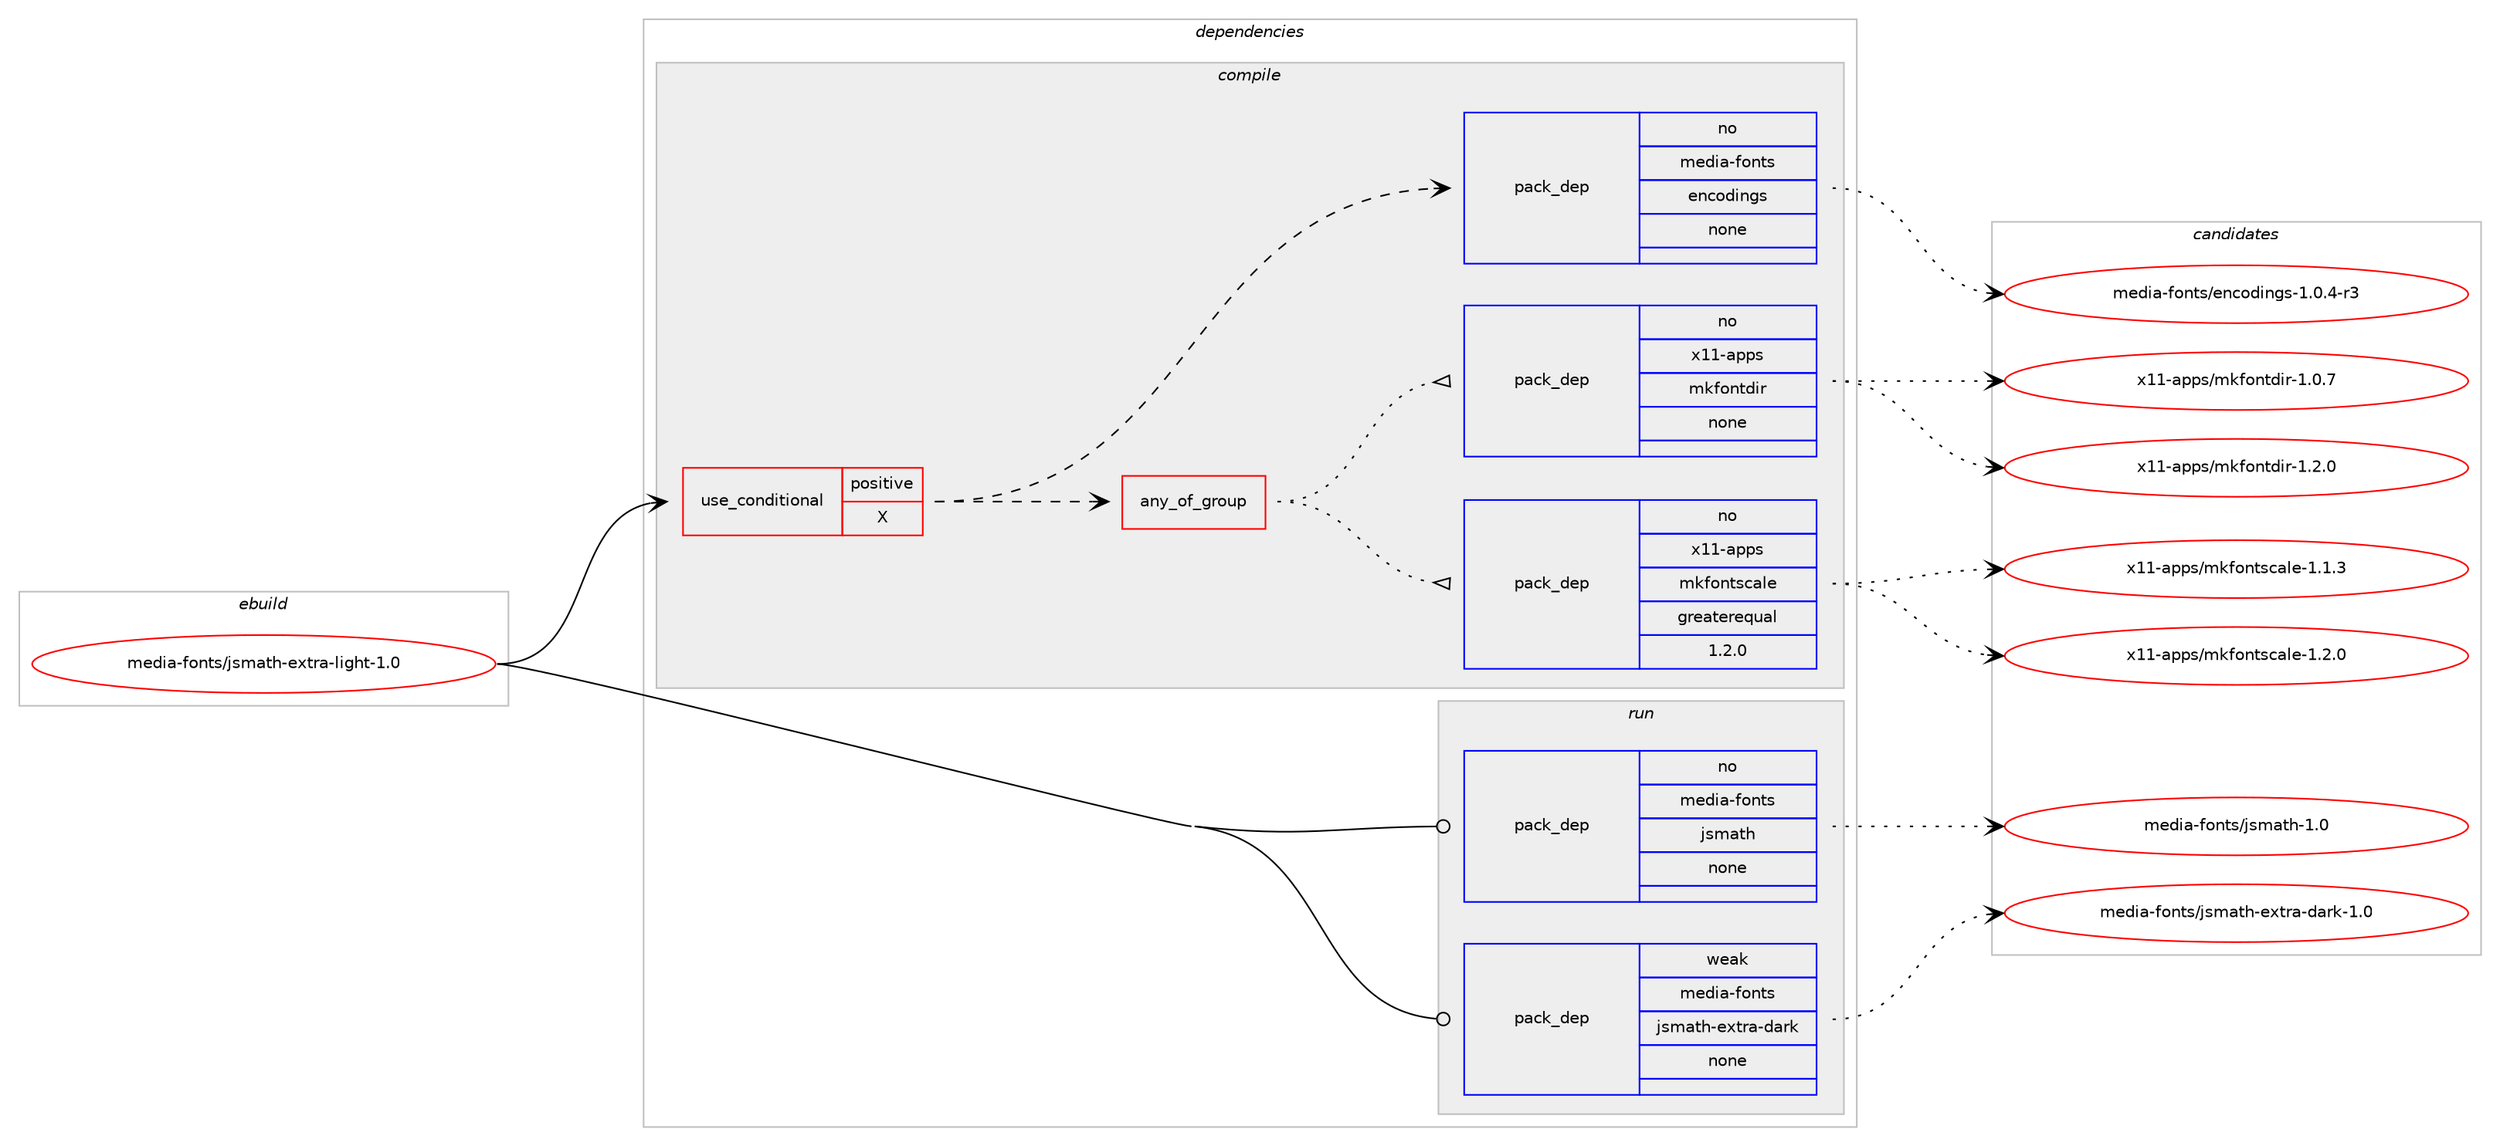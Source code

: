 digraph prolog {

# *************
# Graph options
# *************

newrank=true;
concentrate=true;
compound=true;
graph [rankdir=LR,fontname=Helvetica,fontsize=10,ranksep=1.5];#, ranksep=2.5, nodesep=0.2];
edge  [arrowhead=vee];
node  [fontname=Helvetica,fontsize=10];

# **********
# The ebuild
# **********

subgraph cluster_leftcol {
color=gray;
rank=same;
label=<<i>ebuild</i>>;
id [label="media-fonts/jsmath-extra-light-1.0", color=red, width=4, href="../media-fonts/jsmath-extra-light-1.0.svg"];
}

# ****************
# The dependencies
# ****************

subgraph cluster_midcol {
color=gray;
label=<<i>dependencies</i>>;
subgraph cluster_compile {
fillcolor="#eeeeee";
style=filled;
label=<<i>compile</i>>;
subgraph cond431759 {
dependency1600388 [label=<<TABLE BORDER="0" CELLBORDER="1" CELLSPACING="0" CELLPADDING="4"><TR><TD ROWSPAN="3" CELLPADDING="10">use_conditional</TD></TR><TR><TD>positive</TD></TR><TR><TD>X</TD></TR></TABLE>>, shape=none, color=red];
subgraph any24713 {
dependency1600389 [label=<<TABLE BORDER="0" CELLBORDER="1" CELLSPACING="0" CELLPADDING="4"><TR><TD CELLPADDING="10">any_of_group</TD></TR></TABLE>>, shape=none, color=red];subgraph pack1143235 {
dependency1600390 [label=<<TABLE BORDER="0" CELLBORDER="1" CELLSPACING="0" CELLPADDING="4" WIDTH="220"><TR><TD ROWSPAN="6" CELLPADDING="30">pack_dep</TD></TR><TR><TD WIDTH="110">no</TD></TR><TR><TD>x11-apps</TD></TR><TR><TD>mkfontscale</TD></TR><TR><TD>greaterequal</TD></TR><TR><TD>1.2.0</TD></TR></TABLE>>, shape=none, color=blue];
}
dependency1600389:e -> dependency1600390:w [weight=20,style="dotted",arrowhead="oinv"];
subgraph pack1143236 {
dependency1600391 [label=<<TABLE BORDER="0" CELLBORDER="1" CELLSPACING="0" CELLPADDING="4" WIDTH="220"><TR><TD ROWSPAN="6" CELLPADDING="30">pack_dep</TD></TR><TR><TD WIDTH="110">no</TD></TR><TR><TD>x11-apps</TD></TR><TR><TD>mkfontdir</TD></TR><TR><TD>none</TD></TR><TR><TD></TD></TR></TABLE>>, shape=none, color=blue];
}
dependency1600389:e -> dependency1600391:w [weight=20,style="dotted",arrowhead="oinv"];
}
dependency1600388:e -> dependency1600389:w [weight=20,style="dashed",arrowhead="vee"];
subgraph pack1143237 {
dependency1600392 [label=<<TABLE BORDER="0" CELLBORDER="1" CELLSPACING="0" CELLPADDING="4" WIDTH="220"><TR><TD ROWSPAN="6" CELLPADDING="30">pack_dep</TD></TR><TR><TD WIDTH="110">no</TD></TR><TR><TD>media-fonts</TD></TR><TR><TD>encodings</TD></TR><TR><TD>none</TD></TR><TR><TD></TD></TR></TABLE>>, shape=none, color=blue];
}
dependency1600388:e -> dependency1600392:w [weight=20,style="dashed",arrowhead="vee"];
}
id:e -> dependency1600388:w [weight=20,style="solid",arrowhead="vee"];
}
subgraph cluster_compileandrun {
fillcolor="#eeeeee";
style=filled;
label=<<i>compile and run</i>>;
}
subgraph cluster_run {
fillcolor="#eeeeee";
style=filled;
label=<<i>run</i>>;
subgraph pack1143238 {
dependency1600393 [label=<<TABLE BORDER="0" CELLBORDER="1" CELLSPACING="0" CELLPADDING="4" WIDTH="220"><TR><TD ROWSPAN="6" CELLPADDING="30">pack_dep</TD></TR><TR><TD WIDTH="110">no</TD></TR><TR><TD>media-fonts</TD></TR><TR><TD>jsmath</TD></TR><TR><TD>none</TD></TR><TR><TD></TD></TR></TABLE>>, shape=none, color=blue];
}
id:e -> dependency1600393:w [weight=20,style="solid",arrowhead="odot"];
subgraph pack1143239 {
dependency1600394 [label=<<TABLE BORDER="0" CELLBORDER="1" CELLSPACING="0" CELLPADDING="4" WIDTH="220"><TR><TD ROWSPAN="6" CELLPADDING="30">pack_dep</TD></TR><TR><TD WIDTH="110">weak</TD></TR><TR><TD>media-fonts</TD></TR><TR><TD>jsmath-extra-dark</TD></TR><TR><TD>none</TD></TR><TR><TD></TD></TR></TABLE>>, shape=none, color=blue];
}
id:e -> dependency1600394:w [weight=20,style="solid",arrowhead="odot"];
}
}

# **************
# The candidates
# **************

subgraph cluster_choices {
rank=same;
color=gray;
label=<<i>candidates</i>>;

subgraph choice1143235 {
color=black;
nodesep=1;
choice12049494597112112115471091071021111101161159997108101454946494651 [label="x11-apps/mkfontscale-1.1.3", color=red, width=4,href="../x11-apps/mkfontscale-1.1.3.svg"];
choice12049494597112112115471091071021111101161159997108101454946504648 [label="x11-apps/mkfontscale-1.2.0", color=red, width=4,href="../x11-apps/mkfontscale-1.2.0.svg"];
dependency1600390:e -> choice12049494597112112115471091071021111101161159997108101454946494651:w [style=dotted,weight="100"];
dependency1600390:e -> choice12049494597112112115471091071021111101161159997108101454946504648:w [style=dotted,weight="100"];
}
subgraph choice1143236 {
color=black;
nodesep=1;
choice1204949459711211211547109107102111110116100105114454946484655 [label="x11-apps/mkfontdir-1.0.7", color=red, width=4,href="../x11-apps/mkfontdir-1.0.7.svg"];
choice1204949459711211211547109107102111110116100105114454946504648 [label="x11-apps/mkfontdir-1.2.0", color=red, width=4,href="../x11-apps/mkfontdir-1.2.0.svg"];
dependency1600391:e -> choice1204949459711211211547109107102111110116100105114454946484655:w [style=dotted,weight="100"];
dependency1600391:e -> choice1204949459711211211547109107102111110116100105114454946504648:w [style=dotted,weight="100"];
}
subgraph choice1143237 {
color=black;
nodesep=1;
choice109101100105974510211111011611547101110991111001051101031154549464846524511451 [label="media-fonts/encodings-1.0.4-r3", color=red, width=4,href="../media-fonts/encodings-1.0.4-r3.svg"];
dependency1600392:e -> choice109101100105974510211111011611547101110991111001051101031154549464846524511451:w [style=dotted,weight="100"];
}
subgraph choice1143238 {
color=black;
nodesep=1;
choice1091011001059745102111110116115471061151099711610445494648 [label="media-fonts/jsmath-1.0", color=red, width=4,href="../media-fonts/jsmath-1.0.svg"];
dependency1600393:e -> choice1091011001059745102111110116115471061151099711610445494648:w [style=dotted,weight="100"];
}
subgraph choice1143239 {
color=black;
nodesep=1;
choice109101100105974510211111011611547106115109971161044510112011611497451009711410745494648 [label="media-fonts/jsmath-extra-dark-1.0", color=red, width=4,href="../media-fonts/jsmath-extra-dark-1.0.svg"];
dependency1600394:e -> choice109101100105974510211111011611547106115109971161044510112011611497451009711410745494648:w [style=dotted,weight="100"];
}
}

}
